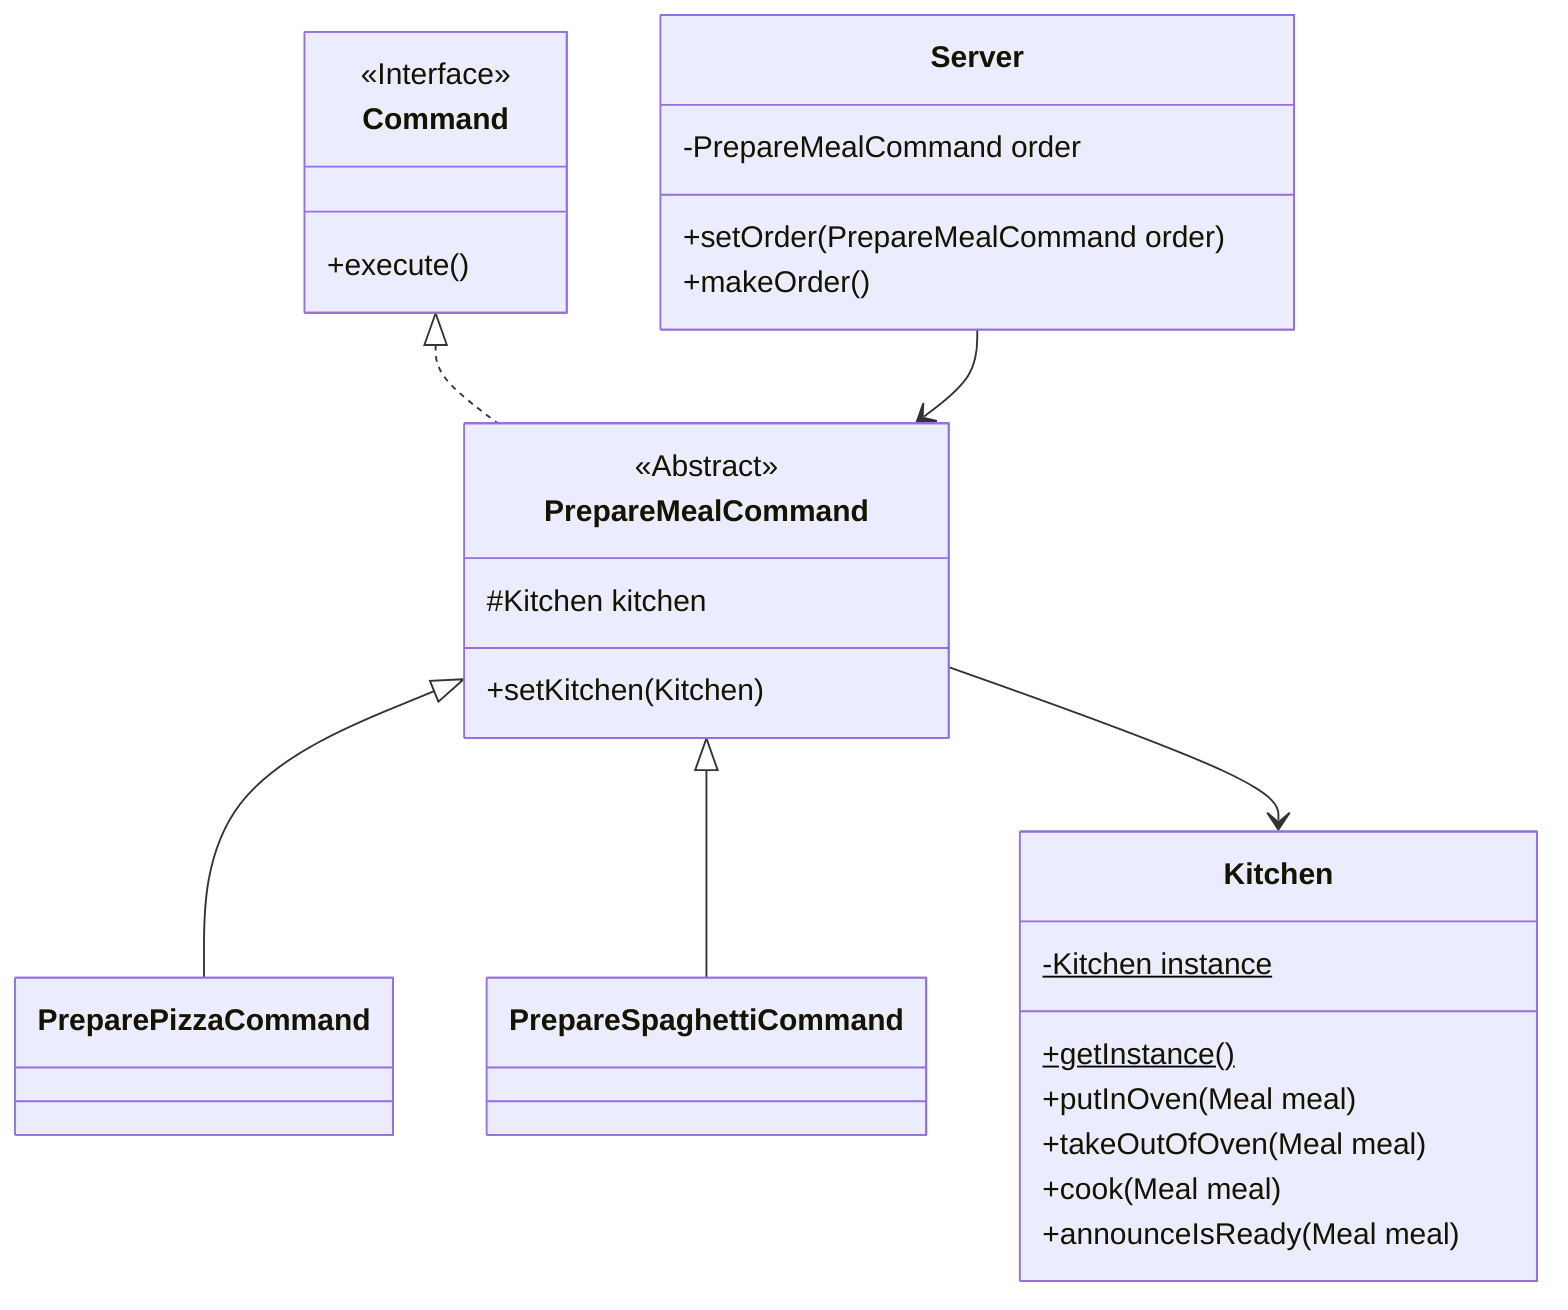classDiagram

class Command {
    <<Interface>>
    +execute()
}

class PrepareMealCommand {
    <<Abstract>>
    #Kitchen kitchen
    +setKitchen(Kitchen)
}

class PreparePizzaCommand
class PrepareSpaghettiCommand

class Kitchen {
    -Kitchen instance$
    +getInstance()$
    +putInOven(Meal meal)
    +takeOutOfOven(Meal meal)
    +cook(Meal meal)
    +announceIsReady(Meal meal)
}

class Server {
    -PrepareMealCommand order
    +setOrder(PrepareMealCommand order)
    +makeOrder()
}

Command <|.. PrepareMealCommand
PrepareMealCommand <|-- PreparePizzaCommand
PrepareMealCommand <|-- PrepareSpaghettiCommand
Server --> PrepareMealCommand
PrepareMealCommand --> Kitchen